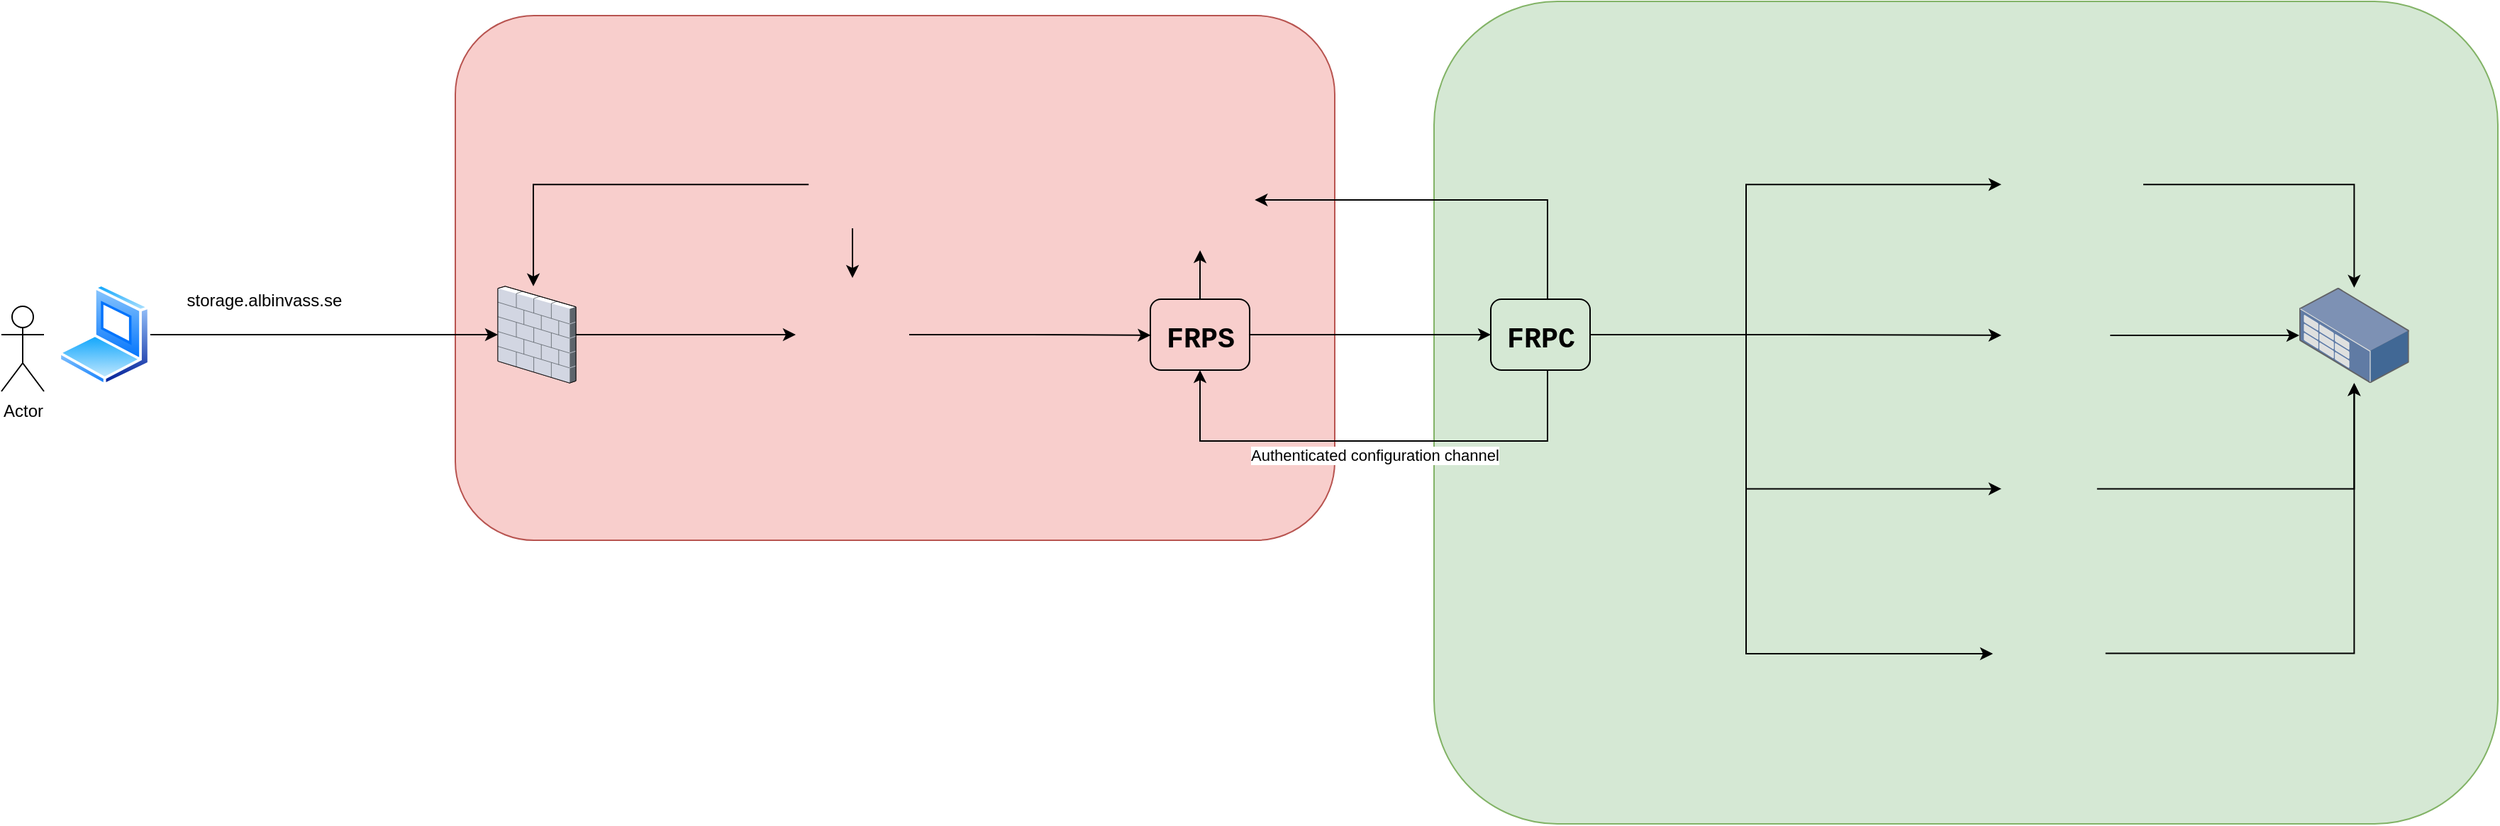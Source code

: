 <mxfile version="24.5.2" type="device">
  <diagram name="Page-1" id="wYNXnRxn811InqwVfEfD">
    <mxGraphModel dx="3112" dy="1397" grid="1" gridSize="10" guides="1" tooltips="1" connect="1" arrows="1" fold="1" page="1" pageScale="1" pageWidth="850" pageHeight="1100" math="0" shadow="0">
      <root>
        <mxCell id="0" />
        <mxCell id="1" parent="0" />
        <mxCell id="3ODKdg1uj5AE_0qnP45V-67" value="" style="rounded=1;whiteSpace=wrap;html=1;fillColor=#f8cecc;strokeColor=#b85450;" vertex="1" parent="1">
          <mxGeometry x="300" y="320" width="620" height="370" as="geometry" />
        </mxCell>
        <mxCell id="3ODKdg1uj5AE_0qnP45V-66" value="" style="rounded=1;whiteSpace=wrap;html=1;fillColor=#d5e8d4;strokeColor=#82b366;" vertex="1" parent="1">
          <mxGeometry x="990" y="310" width="750" height="580" as="geometry" />
        </mxCell>
        <mxCell id="3ODKdg1uj5AE_0qnP45V-2" value="storage.albinvass.se" style="text;html=1;align=center;verticalAlign=middle;resizable=0;points=[];autosize=1;strokeColor=none;fillColor=none;" vertex="1" parent="1">
          <mxGeometry x="100" y="506" width="130" height="30" as="geometry" />
        </mxCell>
        <mxCell id="3ODKdg1uj5AE_0qnP45V-28" style="edgeStyle=orthogonalEdgeStyle;rounded=0;orthogonalLoop=1;jettySize=auto;html=1;" edge="1" parent="1" source="3ODKdg1uj5AE_0qnP45V-3" target="3ODKdg1uj5AE_0qnP45V-25">
          <mxGeometry relative="1" as="geometry" />
        </mxCell>
        <mxCell id="3ODKdg1uj5AE_0qnP45V-3" value="" style="image;aspect=fixed;perimeter=ellipsePerimeter;html=1;align=center;shadow=0;dashed=0;spacingTop=3;image=img/lib/active_directory/laptop_client.svg;" vertex="1" parent="1">
          <mxGeometry x="20" y="508.89" width="65" height="72.22" as="geometry" />
        </mxCell>
        <mxCell id="3ODKdg1uj5AE_0qnP45V-26" style="edgeStyle=orthogonalEdgeStyle;rounded=0;orthogonalLoop=1;jettySize=auto;html=1;" edge="1" parent="1" source="3ODKdg1uj5AE_0qnP45V-20" target="3ODKdg1uj5AE_0qnP45V-21">
          <mxGeometry relative="1" as="geometry" />
        </mxCell>
        <mxCell id="3ODKdg1uj5AE_0qnP45V-27" style="edgeStyle=orthogonalEdgeStyle;rounded=0;orthogonalLoop=1;jettySize=auto;html=1;entryX=0.455;entryY=0;entryDx=0;entryDy=0;entryPerimeter=0;" edge="1" parent="1" source="3ODKdg1uj5AE_0qnP45V-20" target="3ODKdg1uj5AE_0qnP45V-25">
          <mxGeometry relative="1" as="geometry">
            <mxPoint x="450" y="439.11" as="targetPoint" />
          </mxGeometry>
        </mxCell>
        <mxCell id="3ODKdg1uj5AE_0qnP45V-20" value="" style="shape=image;imageAspect=0;aspect=fixed;verticalLabelPosition=bottom;verticalAlign=top;image=https://avatars.githubusercontent.com/u/63284097?s=280&amp;v=4;" vertex="1" parent="1">
          <mxGeometry x="549.11" y="408.22" width="61.78" height="61.78" as="geometry" />
        </mxCell>
        <mxCell id="3ODKdg1uj5AE_0qnP45V-21" value="" style="shape=image;imageAspect=0;aspect=fixed;verticalLabelPosition=bottom;verticalAlign=top;image=https://www.svgrepo.com/show/373924/nginx.svg;imageBorder=none;imageBackground=none;" vertex="1" parent="1">
          <mxGeometry x="540" y="505" width="80" height="80" as="geometry" />
        </mxCell>
        <mxCell id="3ODKdg1uj5AE_0qnP45V-44" style="edgeStyle=orthogonalEdgeStyle;rounded=0;orthogonalLoop=1;jettySize=auto;html=1;" edge="1" parent="1" source="3ODKdg1uj5AE_0qnP45V-22" target="3ODKdg1uj5AE_0qnP45V-31">
          <mxGeometry relative="1" as="geometry" />
        </mxCell>
        <mxCell id="3ODKdg1uj5AE_0qnP45V-48" style="edgeStyle=orthogonalEdgeStyle;rounded=0;orthogonalLoop=1;jettySize=auto;html=1;" edge="1" parent="1" source="3ODKdg1uj5AE_0qnP45V-22" target="3ODKdg1uj5AE_0qnP45V-34">
          <mxGeometry relative="1" as="geometry" />
        </mxCell>
        <mxCell id="3ODKdg1uj5AE_0qnP45V-22" value="&lt;b style=&quot;&quot;&gt;&lt;font style=&quot;font-size: 20px;&quot;&gt;FRPS&lt;/font&gt;&lt;/b&gt;" style="text;html=1;align=center;verticalAlign=middle;resizable=0;points=[];autosize=1;strokeColor=default;fillColor=none;fontSize=34;rounded=1;glass=0;fontFamily=Courier New;" vertex="1" parent="1">
          <mxGeometry x="790" y="520" width="70" height="50" as="geometry" />
        </mxCell>
        <mxCell id="3ODKdg1uj5AE_0qnP45V-29" style="edgeStyle=orthogonalEdgeStyle;rounded=0;orthogonalLoop=1;jettySize=auto;html=1;" edge="1" parent="1" source="3ODKdg1uj5AE_0qnP45V-25" target="3ODKdg1uj5AE_0qnP45V-21">
          <mxGeometry relative="1" as="geometry" />
        </mxCell>
        <mxCell id="3ODKdg1uj5AE_0qnP45V-25" value="" style="verticalLabelPosition=bottom;sketch=0;aspect=fixed;html=1;verticalAlign=top;strokeColor=none;align=center;outlineConnect=0;shape=mxgraph.citrix.firewall;" vertex="1" parent="1">
          <mxGeometry x="330" y="510.9" width="55" height="68.2" as="geometry" />
        </mxCell>
        <mxCell id="3ODKdg1uj5AE_0qnP45V-43" style="edgeStyle=orthogonalEdgeStyle;rounded=0;orthogonalLoop=1;jettySize=auto;html=1;" edge="1" parent="1" source="3ODKdg1uj5AE_0qnP45V-31" target="3ODKdg1uj5AE_0qnP45V-22">
          <mxGeometry relative="1" as="geometry">
            <mxPoint x="830" y="600" as="targetPoint" />
            <Array as="points">
              <mxPoint x="1070" y="620" />
              <mxPoint x="825" y="620" />
            </Array>
          </mxGeometry>
        </mxCell>
        <mxCell id="3ODKdg1uj5AE_0qnP45V-46" value="Authenticated configuration channel" style="edgeLabel;html=1;align=center;verticalAlign=middle;resizable=0;points=[];" vertex="1" connectable="0" parent="3ODKdg1uj5AE_0qnP45V-43">
          <mxGeometry x="0.118" y="-8" relative="1" as="geometry">
            <mxPoint x="21" y="18" as="offset" />
          </mxGeometry>
        </mxCell>
        <mxCell id="3ODKdg1uj5AE_0qnP45V-47" style="edgeStyle=orthogonalEdgeStyle;rounded=0;orthogonalLoop=1;jettySize=auto;html=1;" edge="1" parent="1" source="3ODKdg1uj5AE_0qnP45V-31" target="3ODKdg1uj5AE_0qnP45V-34">
          <mxGeometry relative="1" as="geometry">
            <Array as="points">
              <mxPoint x="1070" y="450" />
            </Array>
          </mxGeometry>
        </mxCell>
        <mxCell id="3ODKdg1uj5AE_0qnP45V-51" style="edgeStyle=orthogonalEdgeStyle;rounded=0;orthogonalLoop=1;jettySize=auto;html=1;entryX=0;entryY=0.5;entryDx=0;entryDy=0;" edge="1" parent="1" source="3ODKdg1uj5AE_0qnP45V-31" target="3ODKdg1uj5AE_0qnP45V-50">
          <mxGeometry relative="1" as="geometry">
            <Array as="points">
              <mxPoint x="1210" y="545" />
              <mxPoint x="1210" y="439" />
            </Array>
          </mxGeometry>
        </mxCell>
        <mxCell id="3ODKdg1uj5AE_0qnP45V-54" style="edgeStyle=orthogonalEdgeStyle;rounded=0;orthogonalLoop=1;jettySize=auto;html=1;entryX=0;entryY=0.5;entryDx=0;entryDy=0;" edge="1" parent="1" source="3ODKdg1uj5AE_0qnP45V-31" target="3ODKdg1uj5AE_0qnP45V-53">
          <mxGeometry relative="1" as="geometry">
            <Array as="points">
              <mxPoint x="1210" y="545" />
              <mxPoint x="1210" y="654" />
            </Array>
          </mxGeometry>
        </mxCell>
        <mxCell id="3ODKdg1uj5AE_0qnP45V-57" style="edgeStyle=orthogonalEdgeStyle;rounded=0;orthogonalLoop=1;jettySize=auto;html=1;" edge="1" parent="1" source="3ODKdg1uj5AE_0qnP45V-31" target="3ODKdg1uj5AE_0qnP45V-56">
          <mxGeometry relative="1" as="geometry" />
        </mxCell>
        <mxCell id="3ODKdg1uj5AE_0qnP45V-64" style="edgeStyle=orthogonalEdgeStyle;rounded=0;orthogonalLoop=1;jettySize=auto;html=1;" edge="1" parent="1" source="3ODKdg1uj5AE_0qnP45V-31" target="3ODKdg1uj5AE_0qnP45V-61">
          <mxGeometry relative="1" as="geometry">
            <Array as="points">
              <mxPoint x="1210" y="545" />
              <mxPoint x="1210" y="770" />
            </Array>
          </mxGeometry>
        </mxCell>
        <mxCell id="3ODKdg1uj5AE_0qnP45V-31" value="&lt;b style=&quot;&quot;&gt;&lt;font style=&quot;font-size: 20px;&quot;&gt;FRPC&lt;/font&gt;&lt;/b&gt;" style="text;html=1;align=center;verticalAlign=middle;resizable=0;points=[];autosize=1;strokeColor=default;fillColor=none;fontSize=34;rounded=1;glass=0;fontFamily=Courier New;" vertex="1" parent="1">
          <mxGeometry x="1030" y="520" width="70" height="50" as="geometry" />
        </mxCell>
        <mxCell id="3ODKdg1uj5AE_0qnP45V-34" value="" style="shape=image;imageAspect=0;aspect=fixed;verticalLabelPosition=bottom;verticalAlign=top;image=https://upload.wikimedia.org/wikipedia/commons/2/29/Keycloak_Logo.png;" vertex="1" parent="1">
          <mxGeometry x="786.38" y="408.22" width="77.25" height="77.25" as="geometry" />
        </mxCell>
        <mxCell id="3ODKdg1uj5AE_0qnP45V-39" style="edgeStyle=orthogonalEdgeStyle;rounded=0;orthogonalLoop=1;jettySize=auto;html=1;entryX=0.003;entryY=0.508;entryDx=0;entryDy=0;entryPerimeter=0;" edge="1" parent="1" source="3ODKdg1uj5AE_0qnP45V-21" target="3ODKdg1uj5AE_0qnP45V-22">
          <mxGeometry relative="1" as="geometry" />
        </mxCell>
        <mxCell id="3ODKdg1uj5AE_0qnP45V-49" value="" style="image;points=[];aspect=fixed;html=1;align=center;shadow=0;dashed=0;image=img/lib/allied_telesis/storage/Datacenter_Server_Rack_Storage_Unit_Small.svg;" vertex="1" parent="1">
          <mxGeometry x="1600" y="511.9" width="77.4" height="67.2" as="geometry" />
        </mxCell>
        <mxCell id="3ODKdg1uj5AE_0qnP45V-59" style="edgeStyle=orthogonalEdgeStyle;rounded=0;orthogonalLoop=1;jettySize=auto;html=1;" edge="1" parent="1" source="3ODKdg1uj5AE_0qnP45V-50" target="3ODKdg1uj5AE_0qnP45V-49">
          <mxGeometry relative="1" as="geometry" />
        </mxCell>
        <mxCell id="3ODKdg1uj5AE_0qnP45V-50" value="" style="shape=image;imageAspect=0;aspect=fixed;verticalLabelPosition=bottom;verticalAlign=top;image=https://upcloud.com/media/matrix_logo-1-6.png;" vertex="1" parent="1">
          <mxGeometry x="1390" y="417.86" width="100" height="42.5" as="geometry" />
        </mxCell>
        <mxCell id="3ODKdg1uj5AE_0qnP45V-60" style="edgeStyle=orthogonalEdgeStyle;rounded=0;orthogonalLoop=1;jettySize=auto;html=1;" edge="1" parent="1" source="3ODKdg1uj5AE_0qnP45V-53" target="3ODKdg1uj5AE_0qnP45V-49">
          <mxGeometry relative="1" as="geometry" />
        </mxCell>
        <mxCell id="3ODKdg1uj5AE_0qnP45V-53" value="" style="shape=image;imageAspect=0;aspect=fixed;verticalLabelPosition=bottom;verticalAlign=top;image=https://goharbor.io/img/logos/harbor-icon-color.png;" vertex="1" parent="1">
          <mxGeometry x="1390" y="620" width="67.4" height="67.4" as="geometry" />
        </mxCell>
        <mxCell id="3ODKdg1uj5AE_0qnP45V-58" style="edgeStyle=orthogonalEdgeStyle;rounded=0;orthogonalLoop=1;jettySize=auto;html=1;" edge="1" parent="1" source="3ODKdg1uj5AE_0qnP45V-56" target="3ODKdg1uj5AE_0qnP45V-49">
          <mxGeometry relative="1" as="geometry" />
        </mxCell>
        <mxCell id="3ODKdg1uj5AE_0qnP45V-56" value="" style="shape=image;imageAspect=0;aspect=fixed;verticalLabelPosition=bottom;verticalAlign=top;image=https://global.synologydownload.com/download/Package/img/SynologyPhotos/1.6.2-0710/thumb_256.png;" vertex="1" parent="1">
          <mxGeometry x="1390" y="507.15" width="76.7" height="76.7" as="geometry" />
        </mxCell>
        <mxCell id="3ODKdg1uj5AE_0qnP45V-65" style="edgeStyle=orthogonalEdgeStyle;rounded=0;orthogonalLoop=1;jettySize=auto;html=1;" edge="1" parent="1" source="3ODKdg1uj5AE_0qnP45V-61" target="3ODKdg1uj5AE_0qnP45V-49">
          <mxGeometry relative="1" as="geometry" />
        </mxCell>
        <mxCell id="3ODKdg1uj5AE_0qnP45V-61" value="" style="shape=image;verticalLabelPosition=bottom;labelBackgroundColor=default;verticalAlign=top;aspect=fixed;imageAspect=0;image=https://zuul-ci.org/android-chrome-192x192.png;" vertex="1" parent="1">
          <mxGeometry x="1384.02" y="730" width="79.35" height="79.35" as="geometry" />
        </mxCell>
        <mxCell id="3ODKdg1uj5AE_0qnP45V-68" value="Actor" style="shape=umlActor;verticalLabelPosition=bottom;verticalAlign=top;html=1;outlineConnect=0;" vertex="1" parent="1">
          <mxGeometry x="-20" y="525" width="30" height="60" as="geometry" />
        </mxCell>
      </root>
    </mxGraphModel>
  </diagram>
</mxfile>
